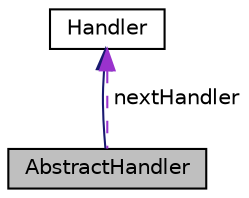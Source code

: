 digraph "AbstractHandler"
{
 // LATEX_PDF_SIZE
  edge [fontname="Helvetica",fontsize="10",labelfontname="Helvetica",labelfontsize="10"];
  node [fontname="Helvetica",fontsize="10",shape=record];
  Node1 [label="AbstractHandler",height=0.2,width=0.4,color="black", fillcolor="grey75", style="filled", fontcolor="black",tooltip="This class inherits from the Handler class and is an abstract handler that will be used to chain hand..."];
  Node2 -> Node1 [dir="back",color="midnightblue",fontsize="10",style="solid",fontname="Helvetica"];
  Node2 [label="Handler",height=0.2,width=0.4,color="black", fillcolor="white", style="filled",URL="$classHandler.html",tooltip="this class is the base class for the handler classes"];
  Node2 -> Node1 [dir="back",color="darkorchid3",fontsize="10",style="dashed",label=" nextHandler" ,fontname="Helvetica"];
}
